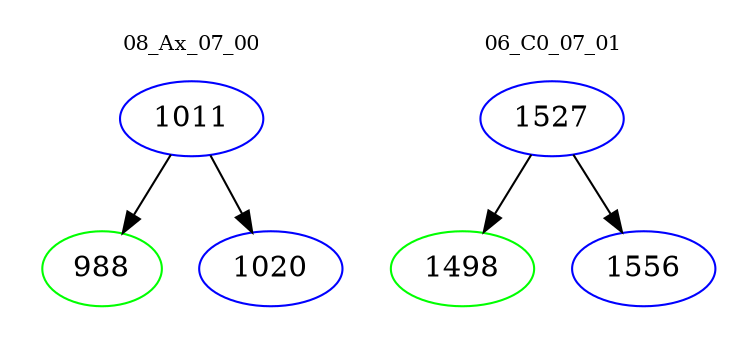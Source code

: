 digraph{
subgraph cluster_0 {
color = white
label = "08_Ax_07_00";
fontsize=10;
T0_1011 [label="1011", color="blue"]
T0_1011 -> T0_988 [color="black"]
T0_988 [label="988", color="green"]
T0_1011 -> T0_1020 [color="black"]
T0_1020 [label="1020", color="blue"]
}
subgraph cluster_1 {
color = white
label = "06_C0_07_01";
fontsize=10;
T1_1527 [label="1527", color="blue"]
T1_1527 -> T1_1498 [color="black"]
T1_1498 [label="1498", color="green"]
T1_1527 -> T1_1556 [color="black"]
T1_1556 [label="1556", color="blue"]
}
}
